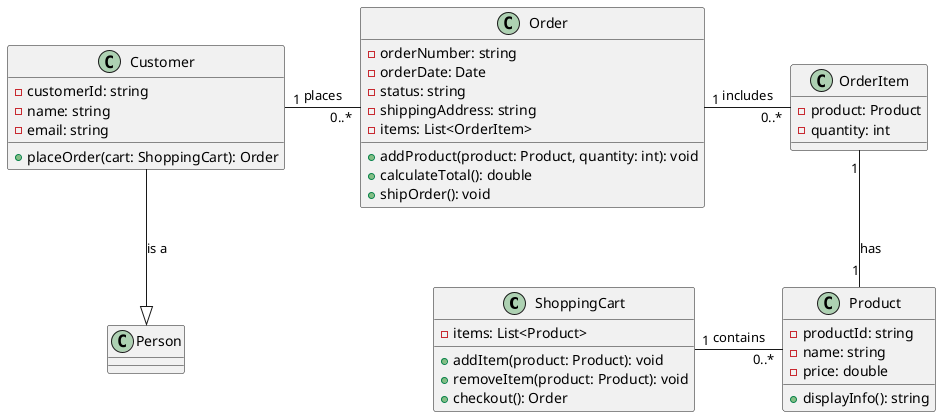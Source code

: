 @startuml

class ShoppingCart {
  - items: List<Product>
  + addItem(product: Product): void
  + removeItem(product: Product): void
  + checkout(): Order
}

class Order {
  - orderNumber: string
  - orderDate: Date
  - status: string
  - shippingAddress: string
  - items: List<OrderItem>
  + addProduct(product: Product, quantity: int): void
  + calculateTotal(): double
  + shipOrder(): void
}

class Customer {
  - customerId: string
  - name: string
  - email: string
  + placeOrder(cart: ShoppingCart): Order
}

class Product {
  - productId: string
  - name: string
  - price: double
  + displayInfo(): string
}

class OrderItem {
  - product: Product
  - quantity: int
}

ShoppingCart "1" - "0..*" Product : contains
Customer "1" - "0..*" Order : places
Order "1" - "0..*" OrderItem : includes
OrderItem "1" -- "1" Product : has
Customer --|> Person : is a

@enduml